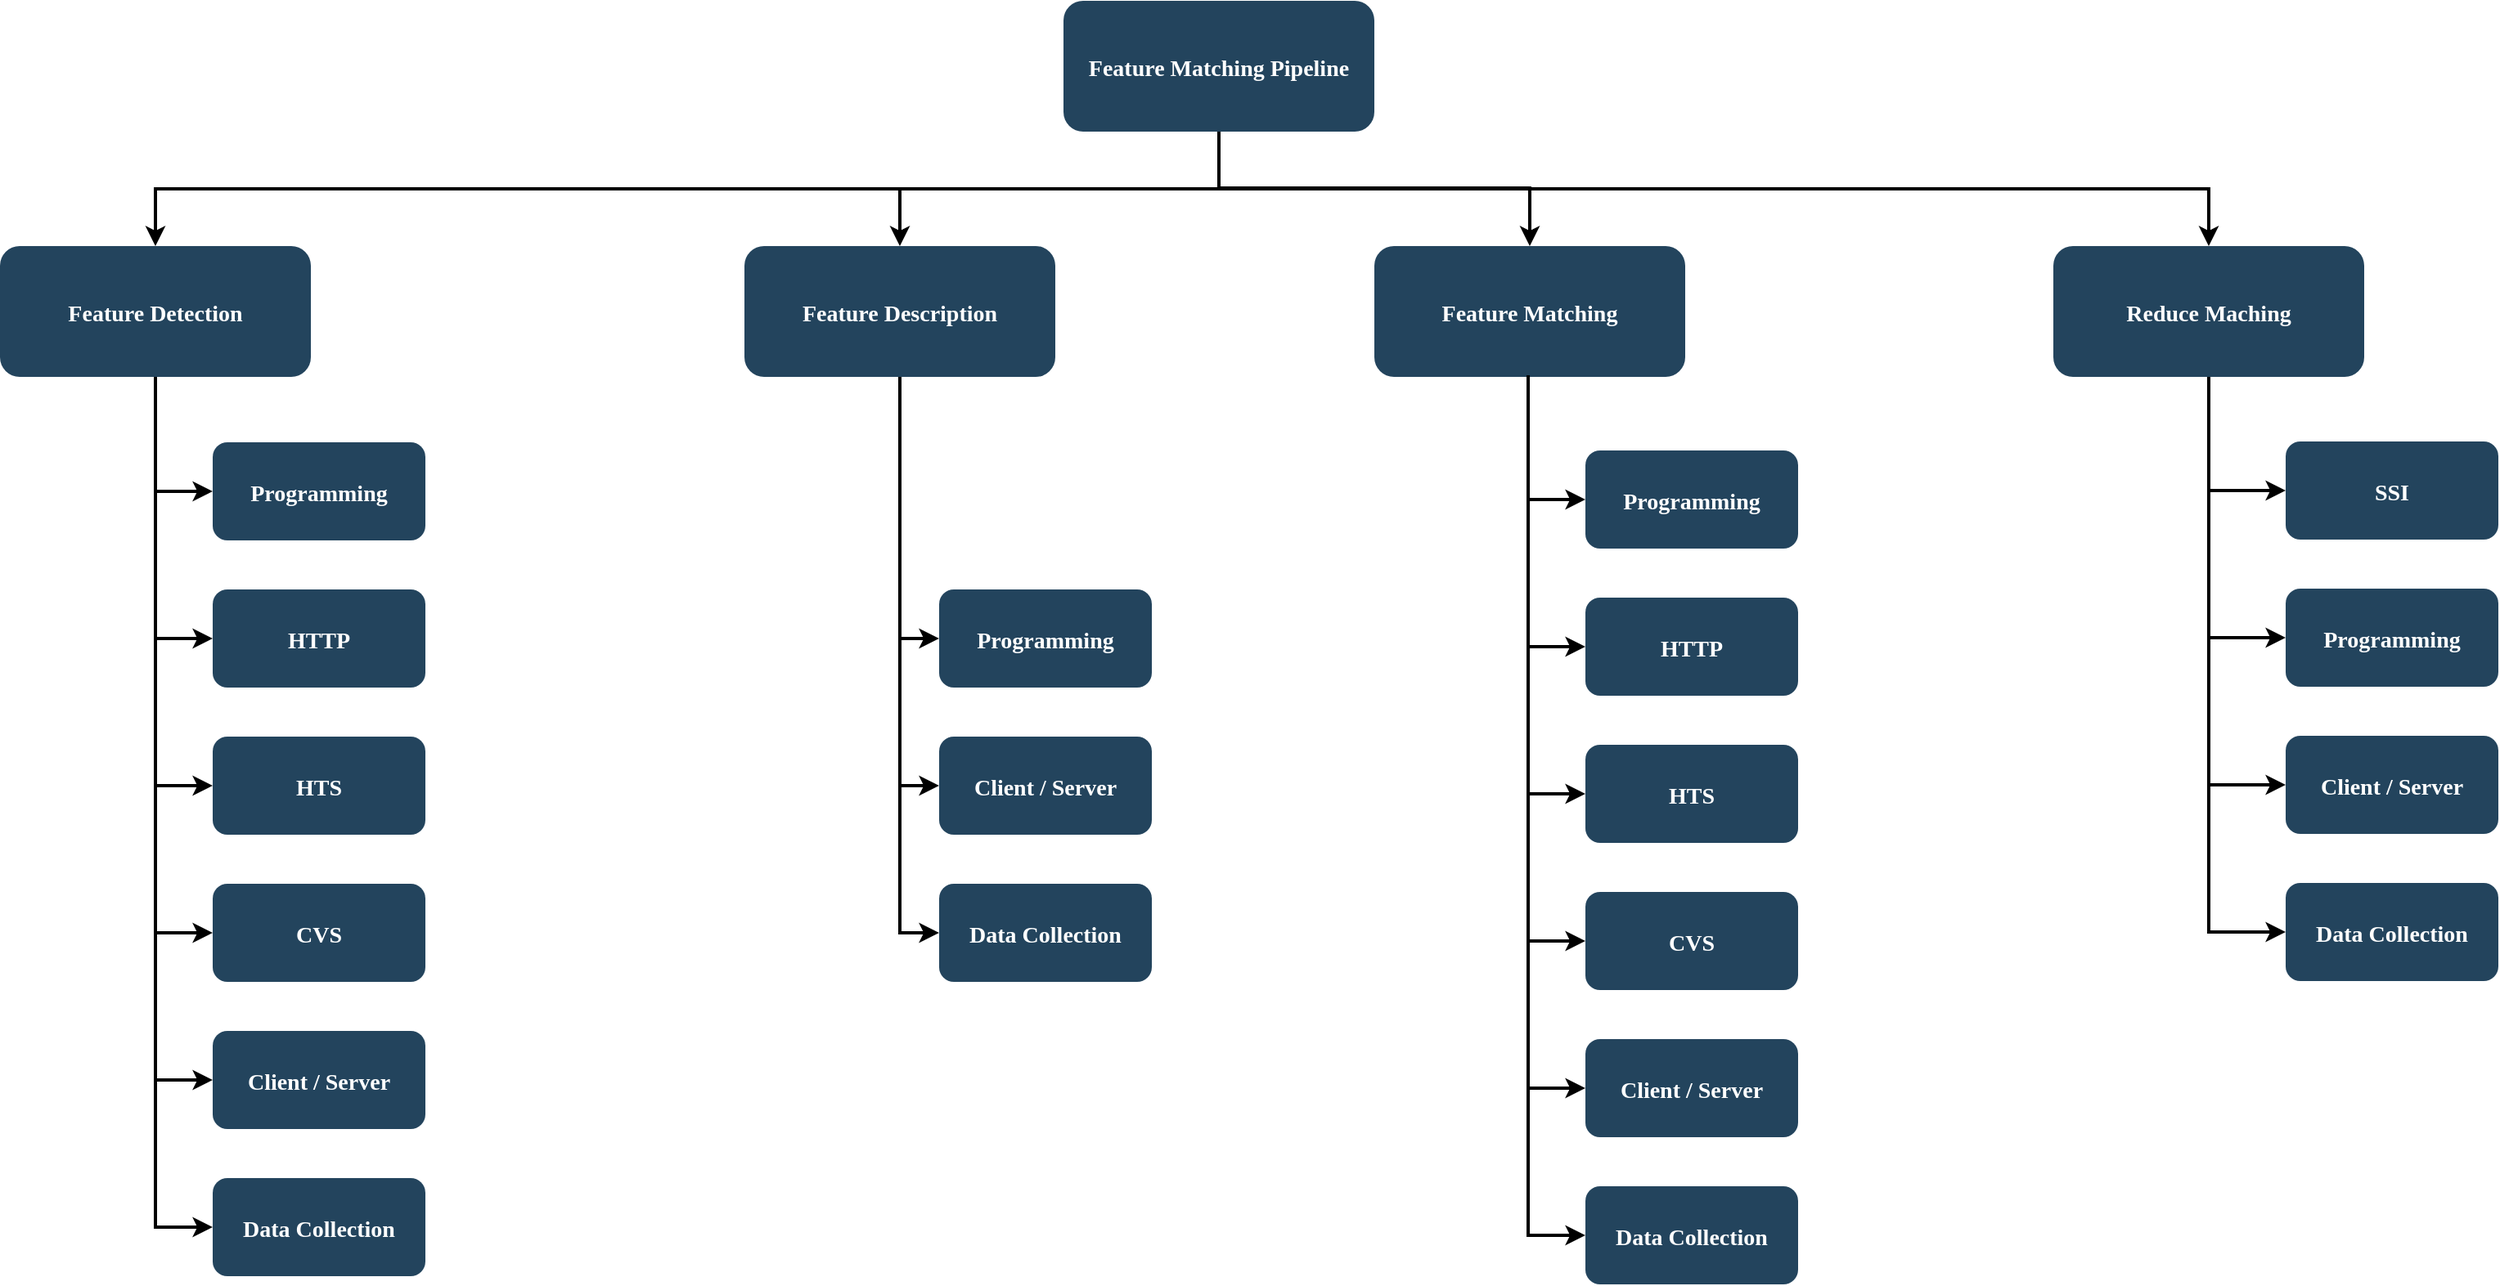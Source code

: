 <mxfile version="16.2.4" type="github">
  <diagram name="Page-1" id="2c0d36ab-eaac-3732-788b-9136903baeff">
    <mxGraphModel dx="1190" dy="774" grid="1" gridSize="10" guides="1" tooltips="1" connect="1" arrows="1" fold="1" page="1" pageScale="1.5" pageWidth="1169" pageHeight="827" background="none" math="0" shadow="0">
      <root>
        <mxCell id="0" />
        <mxCell id="1" parent="0" />
        <mxCell id="2" value="Feature Matching Pipeline" style="rounded=1;fillColor=#23445D;gradientColor=none;strokeColor=none;fontColor=#FFFFFF;fontStyle=1;fontFamily=Tahoma;fontSize=14" parent="1" vertex="1">
          <mxGeometry x="757" y="185.5" width="190" height="80" as="geometry" />
        </mxCell>
        <mxCell id="4" value="Reduce Maching" style="rounded=1;fillColor=#23445D;gradientColor=none;strokeColor=none;fontColor=#FFFFFF;fontStyle=1;fontFamily=Tahoma;fontSize=14" parent="1" vertex="1">
          <mxGeometry x="1362.0" y="335.5" width="190" height="80" as="geometry" />
        </mxCell>
        <mxCell id="9" value="" style="edgeStyle=elbowEdgeStyle;elbow=vertical;strokeWidth=2;rounded=0" parent="1" source="2" target="4" edge="1">
          <mxGeometry x="337" y="215.5" width="100" height="100" as="geometry">
            <mxPoint x="337" y="315.5" as="sourcePoint" />
            <mxPoint x="437" y="215.5" as="targetPoint" />
          </mxGeometry>
        </mxCell>
        <mxCell id="10" value="Feature Matching" style="rounded=1;fillColor=#23445D;gradientColor=none;strokeColor=none;fontColor=#FFFFFF;fontStyle=1;fontFamily=Tahoma;fontSize=14" parent="1" vertex="1">
          <mxGeometry x="947" y="335.5" width="190" height="80" as="geometry" />
        </mxCell>
        <mxCell id="12" value="Feature Description" style="rounded=1;fillColor=#23445D;gradientColor=none;strokeColor=none;fontColor=#FFFFFF;fontStyle=1;fontFamily=Tahoma;fontSize=14" parent="1" vertex="1">
          <mxGeometry x="562.0" y="335.5" width="190" height="80" as="geometry" />
        </mxCell>
        <mxCell id="13" value="Feature Detection" style="rounded=1;fillColor=#23445D;gradientColor=none;strokeColor=none;fontColor=#FFFFFF;fontStyle=1;fontFamily=Tahoma;fontSize=14" parent="1" vertex="1">
          <mxGeometry x="107" y="335.5" width="190" height="80" as="geometry" />
        </mxCell>
        <mxCell id="16" value="Programming" style="rounded=1;fillColor=#23445D;gradientColor=none;strokeColor=none;fontColor=#FFFFFF;fontStyle=1;fontFamily=Tahoma;fontSize=14" parent="1" vertex="1">
          <mxGeometry x="237" y="455.5" width="130" height="60" as="geometry" />
        </mxCell>
        <mxCell id="17" value="HTTP" style="rounded=1;fillColor=#23445D;gradientColor=none;strokeColor=none;fontColor=#FFFFFF;fontStyle=1;fontFamily=Tahoma;fontSize=14" parent="1" vertex="1">
          <mxGeometry x="237" y="545.5" width="130" height="60" as="geometry" />
        </mxCell>
        <mxCell id="18" value="HTS" style="rounded=1;fillColor=#23445D;gradientColor=none;strokeColor=none;fontColor=#FFFFFF;fontStyle=1;fontFamily=Tahoma;fontSize=14" parent="1" vertex="1">
          <mxGeometry x="237" y="635.5" width="130" height="60" as="geometry" />
        </mxCell>
        <mxCell id="19" value="CVS" style="rounded=1;fillColor=#23445D;gradientColor=none;strokeColor=none;fontColor=#FFFFFF;fontStyle=1;fontFamily=Tahoma;fontSize=14" parent="1" vertex="1">
          <mxGeometry x="237" y="725.5" width="130" height="60" as="geometry" />
        </mxCell>
        <mxCell id="20" value="Client / Server" style="rounded=1;fillColor=#23445D;gradientColor=none;strokeColor=none;fontColor=#FFFFFF;fontStyle=1;fontFamily=Tahoma;fontSize=14" parent="1" vertex="1">
          <mxGeometry x="237" y="815.5" width="130" height="60" as="geometry" />
        </mxCell>
        <mxCell id="23" value="Data Collection" style="rounded=1;fillColor=#23445D;gradientColor=none;strokeColor=none;fontColor=#FFFFFF;fontStyle=1;fontFamily=Tahoma;fontSize=14" parent="1" vertex="1">
          <mxGeometry x="237" y="905.5" width="130" height="60" as="geometry" />
        </mxCell>
        <mxCell id="30" value="Programming" style="rounded=1;fillColor=#23445D;gradientColor=none;strokeColor=none;fontColor=#FFFFFF;fontStyle=1;fontFamily=Tahoma;fontSize=14" parent="1" vertex="1">
          <mxGeometry x="681" y="545.5" width="130" height="60" as="geometry" />
        </mxCell>
        <mxCell id="31" value="Client / Server" style="rounded=1;fillColor=#23445D;gradientColor=none;strokeColor=none;fontColor=#FFFFFF;fontStyle=1;fontFamily=Tahoma;fontSize=14" parent="1" vertex="1">
          <mxGeometry x="681" y="635.5" width="130" height="60" as="geometry" />
        </mxCell>
        <mxCell id="32" value="Data Collection" style="rounded=1;fillColor=#23445D;gradientColor=none;strokeColor=none;fontColor=#FFFFFF;fontStyle=1;fontFamily=Tahoma;fontSize=14" parent="1" vertex="1">
          <mxGeometry x="681" y="725.5" width="130" height="60" as="geometry" />
        </mxCell>
        <mxCell id="48" value="SSI" style="rounded=1;fillColor=#23445D;gradientColor=none;strokeColor=none;fontColor=#FFFFFF;fontStyle=1;fontFamily=Tahoma;fontSize=14" parent="1" vertex="1">
          <mxGeometry x="1504" y="455.0" width="130" height="60" as="geometry" />
        </mxCell>
        <mxCell id="49" value="Programming" style="rounded=1;fillColor=#23445D;gradientColor=none;strokeColor=none;fontColor=#FFFFFF;fontStyle=1;fontFamily=Tahoma;fontSize=14" parent="1" vertex="1">
          <mxGeometry x="1504" y="545" width="130" height="60" as="geometry" />
        </mxCell>
        <mxCell id="50" value="Client / Server" style="rounded=1;fillColor=#23445D;gradientColor=none;strokeColor=none;fontColor=#FFFFFF;fontStyle=1;fontFamily=Tahoma;fontSize=14" parent="1" vertex="1">
          <mxGeometry x="1504" y="635" width="130" height="60" as="geometry" />
        </mxCell>
        <mxCell id="51" value="Data Collection" style="rounded=1;fillColor=#23445D;gradientColor=none;strokeColor=none;fontColor=#FFFFFF;fontStyle=1;fontFamily=Tahoma;fontSize=14" parent="1" vertex="1">
          <mxGeometry x="1504" y="725.0" width="130" height="60" as="geometry" />
        </mxCell>
        <mxCell id="59" value="" style="edgeStyle=elbowEdgeStyle;elbow=vertical;strokeWidth=2;rounded=0" parent="1" source="2" target="12" edge="1">
          <mxGeometry x="347" y="225.5" width="100" height="100" as="geometry">
            <mxPoint x="862.0" y="275.5" as="sourcePoint" />
            <mxPoint x="1467.0" y="345.5" as="targetPoint" />
          </mxGeometry>
        </mxCell>
        <mxCell id="61" value="" style="edgeStyle=elbowEdgeStyle;elbow=vertical;strokeWidth=2;rounded=0" parent="1" source="2" target="13" edge="1">
          <mxGeometry x="-23" y="135.5" width="100" height="100" as="geometry">
            <mxPoint x="-23" y="235.5" as="sourcePoint" />
            <mxPoint x="77" y="135.5" as="targetPoint" />
          </mxGeometry>
        </mxCell>
        <mxCell id="64" value="" style="edgeStyle=elbowEdgeStyle;elbow=horizontal;strokeWidth=2;rounded=0" parent="1" source="13" target="16" edge="1">
          <mxGeometry x="-23" y="135.5" width="100" height="100" as="geometry">
            <mxPoint x="-23" y="235.5" as="sourcePoint" />
            <mxPoint x="77" y="135.5" as="targetPoint" />
            <Array as="points">
              <mxPoint x="202" y="435.5" />
            </Array>
          </mxGeometry>
        </mxCell>
        <mxCell id="65" value="" style="edgeStyle=elbowEdgeStyle;elbow=horizontal;strokeWidth=2;rounded=0" parent="1" source="13" target="17" edge="1">
          <mxGeometry x="-23" y="135.5" width="100" height="100" as="geometry">
            <mxPoint x="-23" y="235.5" as="sourcePoint" />
            <mxPoint x="77" y="135.5" as="targetPoint" />
            <Array as="points">
              <mxPoint x="202" y="475.5" />
            </Array>
          </mxGeometry>
        </mxCell>
        <mxCell id="66" value="" style="edgeStyle=elbowEdgeStyle;elbow=horizontal;strokeWidth=2;rounded=0" parent="1" source="13" target="18" edge="1">
          <mxGeometry x="-23" y="135.5" width="100" height="100" as="geometry">
            <mxPoint x="-23" y="235.5" as="sourcePoint" />
            <mxPoint x="77" y="135.5" as="targetPoint" />
            <Array as="points">
              <mxPoint x="202" y="525.5" />
            </Array>
          </mxGeometry>
        </mxCell>
        <mxCell id="67" value="" style="edgeStyle=elbowEdgeStyle;elbow=horizontal;strokeWidth=2;rounded=0" parent="1" source="13" target="19" edge="1">
          <mxGeometry x="-23" y="135.5" width="100" height="100" as="geometry">
            <mxPoint x="-23" y="235.5" as="sourcePoint" />
            <mxPoint x="77" y="135.5" as="targetPoint" />
            <Array as="points">
              <mxPoint x="202" y="575.5" />
            </Array>
          </mxGeometry>
        </mxCell>
        <mxCell id="68" value="" style="edgeStyle=elbowEdgeStyle;elbow=horizontal;strokeWidth=2;rounded=0" parent="1" source="13" target="20" edge="1">
          <mxGeometry x="-23" y="135.5" width="100" height="100" as="geometry">
            <mxPoint x="-23" y="235.5" as="sourcePoint" />
            <mxPoint x="77" y="135.5" as="targetPoint" />
            <Array as="points">
              <mxPoint x="202" y="615.5" />
            </Array>
          </mxGeometry>
        </mxCell>
        <mxCell id="69" value="" style="edgeStyle=elbowEdgeStyle;elbow=horizontal;strokeWidth=2;rounded=0" parent="1" source="13" target="23" edge="1">
          <mxGeometry x="-23" y="135.5" width="100" height="100" as="geometry">
            <mxPoint x="-23" y="235.5" as="sourcePoint" />
            <mxPoint x="77" y="135.5" as="targetPoint" />
            <Array as="points">
              <mxPoint x="202" y="665.5" />
            </Array>
          </mxGeometry>
        </mxCell>
        <mxCell id="73" value="" style="edgeStyle=elbowEdgeStyle;elbow=horizontal;strokeWidth=2;rounded=0;exitX=0.5;exitY=1;exitDx=0;exitDy=0;" parent="1" source="12" target="30" edge="1">
          <mxGeometry x="50" y="135.5" width="100" height="100" as="geometry">
            <mxPoint x="665" y="485.5" as="sourcePoint" />
            <mxPoint x="150" y="135.5" as="targetPoint" />
            <Array as="points">
              <mxPoint x="657" y="500" />
            </Array>
          </mxGeometry>
        </mxCell>
        <mxCell id="74" value="" style="edgeStyle=elbowEdgeStyle;elbow=horizontal;strokeWidth=2;rounded=0;exitX=0.5;exitY=1;exitDx=0;exitDy=0;" parent="1" source="12" target="31" edge="1">
          <mxGeometry x="50" y="135.5" width="100" height="100" as="geometry">
            <mxPoint x="665" y="485.5" as="sourcePoint" />
            <mxPoint x="150" y="135.5" as="targetPoint" />
            <Array as="points">
              <mxPoint x="657" y="530" />
            </Array>
          </mxGeometry>
        </mxCell>
        <mxCell id="75" value="" style="edgeStyle=elbowEdgeStyle;elbow=horizontal;strokeWidth=2;rounded=0;exitX=0.5;exitY=1;exitDx=0;exitDy=0;" parent="1" source="12" target="32" edge="1">
          <mxGeometry x="50" y="135.5" width="100" height="100" as="geometry">
            <mxPoint x="665" y="486" as="sourcePoint" />
            <mxPoint x="150" y="135.5" as="targetPoint" />
            <Array as="points">
              <mxPoint x="657" y="590" />
            </Array>
          </mxGeometry>
        </mxCell>
        <mxCell id="87" value="" style="edgeStyle=elbowEdgeStyle;elbow=horizontal;strokeWidth=2;rounded=0;exitX=0.5;exitY=1;exitDx=0;exitDy=0;" parent="1" source="4" target="49" edge="1">
          <mxGeometry x="140" y="135.5" width="100" height="100" as="geometry">
            <mxPoint x="1460" y="420" as="sourcePoint" />
            <mxPoint x="240" y="135.5" as="targetPoint" />
            <Array as="points">
              <mxPoint x="1457" y="500" />
            </Array>
          </mxGeometry>
        </mxCell>
        <mxCell id="88" value="" style="edgeStyle=elbowEdgeStyle;elbow=horizontal;strokeWidth=2;rounded=0;exitX=0.5;exitY=1;exitDx=0;exitDy=0;" parent="1" source="4" target="50" edge="1">
          <mxGeometry x="140" y="135.5" width="100" height="100" as="geometry">
            <mxPoint x="140" y="235.5" as="sourcePoint" />
            <mxPoint x="240" y="135.5" as="targetPoint" />
            <Array as="points">
              <mxPoint x="1457" y="540" />
            </Array>
          </mxGeometry>
        </mxCell>
        <mxCell id="89" value="" style="edgeStyle=elbowEdgeStyle;elbow=horizontal;strokeWidth=2;rounded=0;exitX=0.5;exitY=1;exitDx=0;exitDy=0;" parent="1" source="4" target="51" edge="1">
          <mxGeometry x="140" y="135.5" width="100" height="100" as="geometry">
            <mxPoint x="140" y="235.5" as="sourcePoint" />
            <mxPoint x="240" y="135.5" as="targetPoint" />
            <Array as="points">
              <mxPoint x="1457" y="590" />
            </Array>
          </mxGeometry>
        </mxCell>
        <mxCell id="IZSPlymxGxOE_w6Pcipc-126" value="" style="edgeStyle=elbowEdgeStyle;elbow=vertical;strokeWidth=2;rounded=0;exitX=0.5;exitY=1;exitDx=0;exitDy=0;entryX=0.5;entryY=0;entryDx=0;entryDy=0;" edge="1" parent="1" source="2" target="10">
          <mxGeometry x="357" y="235.5" width="100" height="100" as="geometry">
            <mxPoint x="862" y="275.5" as="sourcePoint" />
            <mxPoint x="667" y="345.5" as="targetPoint" />
            <Array as="points">
              <mxPoint x="760" y="300" />
            </Array>
          </mxGeometry>
        </mxCell>
        <mxCell id="IZSPlymxGxOE_w6Pcipc-128" value="" style="edgeStyle=elbowEdgeStyle;elbow=horizontal;strokeWidth=2;rounded=0;exitX=0.5;exitY=1;exitDx=0;exitDy=0;entryX=0;entryY=0.5;entryDx=0;entryDy=0;" edge="1" parent="1" source="4" target="48">
          <mxGeometry x="150" y="145.5" width="100" height="100" as="geometry">
            <mxPoint x="1467" y="425.5" as="sourcePoint" />
            <mxPoint x="1514" y="585" as="targetPoint" />
            <Array as="points">
              <mxPoint x="1457" y="450" />
            </Array>
          </mxGeometry>
        </mxCell>
        <mxCell id="IZSPlymxGxOE_w6Pcipc-130" value="Programming" style="rounded=1;fillColor=#23445D;gradientColor=none;strokeColor=none;fontColor=#FFFFFF;fontStyle=1;fontFamily=Tahoma;fontSize=14" vertex="1" parent="1">
          <mxGeometry x="1076" y="460.5" width="130" height="60" as="geometry" />
        </mxCell>
        <mxCell id="IZSPlymxGxOE_w6Pcipc-131" value="HTTP" style="rounded=1;fillColor=#23445D;gradientColor=none;strokeColor=none;fontColor=#FFFFFF;fontStyle=1;fontFamily=Tahoma;fontSize=14" vertex="1" parent="1">
          <mxGeometry x="1076" y="550.5" width="130" height="60" as="geometry" />
        </mxCell>
        <mxCell id="IZSPlymxGxOE_w6Pcipc-132" value="HTS" style="rounded=1;fillColor=#23445D;gradientColor=none;strokeColor=none;fontColor=#FFFFFF;fontStyle=1;fontFamily=Tahoma;fontSize=14" vertex="1" parent="1">
          <mxGeometry x="1076" y="640.5" width="130" height="60" as="geometry" />
        </mxCell>
        <mxCell id="IZSPlymxGxOE_w6Pcipc-133" value="CVS" style="rounded=1;fillColor=#23445D;gradientColor=none;strokeColor=none;fontColor=#FFFFFF;fontStyle=1;fontFamily=Tahoma;fontSize=14" vertex="1" parent="1">
          <mxGeometry x="1076" y="730.5" width="130" height="60" as="geometry" />
        </mxCell>
        <mxCell id="IZSPlymxGxOE_w6Pcipc-134" value="Client / Server" style="rounded=1;fillColor=#23445D;gradientColor=none;strokeColor=none;fontColor=#FFFFFF;fontStyle=1;fontFamily=Tahoma;fontSize=14" vertex="1" parent="1">
          <mxGeometry x="1076" y="820.5" width="130" height="60" as="geometry" />
        </mxCell>
        <mxCell id="IZSPlymxGxOE_w6Pcipc-135" value="Data Collection" style="rounded=1;fillColor=#23445D;gradientColor=none;strokeColor=none;fontColor=#FFFFFF;fontStyle=1;fontFamily=Tahoma;fontSize=14" vertex="1" parent="1">
          <mxGeometry x="1076" y="910.5" width="130" height="60" as="geometry" />
        </mxCell>
        <mxCell id="IZSPlymxGxOE_w6Pcipc-136" value="" style="edgeStyle=elbowEdgeStyle;elbow=horizontal;strokeWidth=2;rounded=0;exitX=0.5;exitY=1;exitDx=0;exitDy=0;" edge="1" parent="1" target="IZSPlymxGxOE_w6Pcipc-130" source="10">
          <mxGeometry x="816" y="140.5" width="100" height="100" as="geometry">
            <mxPoint x="1041.0" y="420.5" as="sourcePoint" />
            <mxPoint x="916" y="140.5" as="targetPoint" />
            <Array as="points">
              <mxPoint x="1041" y="440.5" />
            </Array>
          </mxGeometry>
        </mxCell>
        <mxCell id="IZSPlymxGxOE_w6Pcipc-137" value="" style="edgeStyle=elbowEdgeStyle;elbow=horizontal;strokeWidth=2;rounded=0;exitX=0.5;exitY=1;exitDx=0;exitDy=0;" edge="1" parent="1" target="IZSPlymxGxOE_w6Pcipc-131" source="10">
          <mxGeometry x="816" y="140.5" width="100" height="100" as="geometry">
            <mxPoint x="1041.0" y="420.5" as="sourcePoint" />
            <mxPoint x="916" y="140.5" as="targetPoint" />
            <Array as="points">
              <mxPoint x="1041" y="480.5" />
            </Array>
          </mxGeometry>
        </mxCell>
        <mxCell id="IZSPlymxGxOE_w6Pcipc-138" value="" style="edgeStyle=elbowEdgeStyle;elbow=horizontal;strokeWidth=2;rounded=0;exitX=0.5;exitY=1;exitDx=0;exitDy=0;" edge="1" parent="1" target="IZSPlymxGxOE_w6Pcipc-132" source="10">
          <mxGeometry x="816" y="140.5" width="100" height="100" as="geometry">
            <mxPoint x="1041.0" y="420.5" as="sourcePoint" />
            <mxPoint x="916" y="140.5" as="targetPoint" />
            <Array as="points">
              <mxPoint x="1041" y="530.5" />
            </Array>
          </mxGeometry>
        </mxCell>
        <mxCell id="IZSPlymxGxOE_w6Pcipc-139" value="" style="edgeStyle=elbowEdgeStyle;elbow=horizontal;strokeWidth=2;rounded=0;exitX=0.5;exitY=1;exitDx=0;exitDy=0;" edge="1" parent="1" target="IZSPlymxGxOE_w6Pcipc-133" source="10">
          <mxGeometry x="816" y="140.5" width="100" height="100" as="geometry">
            <mxPoint x="1041.0" y="420.5" as="sourcePoint" />
            <mxPoint x="916" y="140.5" as="targetPoint" />
            <Array as="points">
              <mxPoint x="1041" y="580.5" />
            </Array>
          </mxGeometry>
        </mxCell>
        <mxCell id="IZSPlymxGxOE_w6Pcipc-140" value="" style="edgeStyle=elbowEdgeStyle;elbow=horizontal;strokeWidth=2;rounded=0;exitX=0.5;exitY=1;exitDx=0;exitDy=0;" edge="1" parent="1" target="IZSPlymxGxOE_w6Pcipc-134" source="10">
          <mxGeometry x="816" y="140.5" width="100" height="100" as="geometry">
            <mxPoint x="1041.0" y="420.5" as="sourcePoint" />
            <mxPoint x="916" y="140.5" as="targetPoint" />
            <Array as="points">
              <mxPoint x="1041" y="620.5" />
            </Array>
          </mxGeometry>
        </mxCell>
        <mxCell id="IZSPlymxGxOE_w6Pcipc-141" value="" style="edgeStyle=elbowEdgeStyle;elbow=horizontal;strokeWidth=2;rounded=0;exitX=0.5;exitY=1;exitDx=0;exitDy=0;" edge="1" parent="1" target="IZSPlymxGxOE_w6Pcipc-135" source="10">
          <mxGeometry x="816" y="140.5" width="100" height="100" as="geometry">
            <mxPoint x="1041" y="421" as="sourcePoint" />
            <mxPoint x="916" y="140.5" as="targetPoint" />
            <Array as="points">
              <mxPoint x="1041" y="670.5" />
            </Array>
          </mxGeometry>
        </mxCell>
      </root>
    </mxGraphModel>
  </diagram>
</mxfile>
